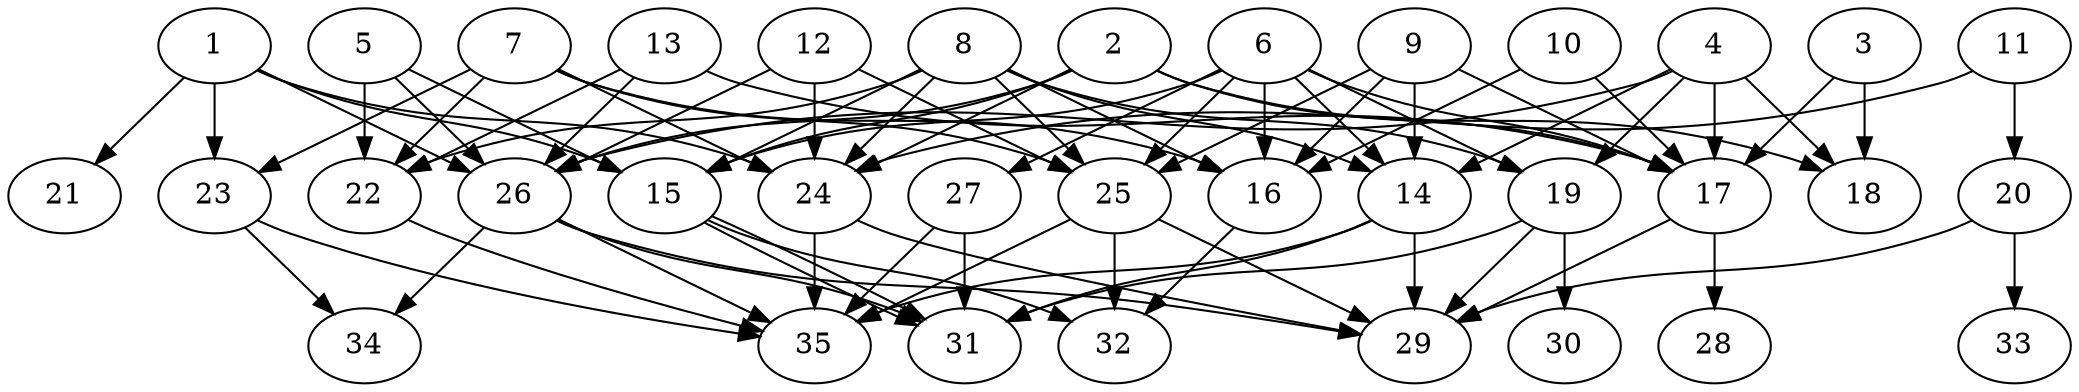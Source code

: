 // DAG automatically generated by daggen at Thu Oct  3 14:05:37 2019
// ./daggen --dot -n 35 --ccr 0.4 --fat 0.7 --regular 0.7 --density 0.5 --mindata 5242880 --maxdata 52428800 
digraph G {
  1 [size="108974080", alpha="0.14", expect_size="43589632"] 
  1 -> 15 [size ="43589632"]
  1 -> 21 [size ="43589632"]
  1 -> 23 [size ="43589632"]
  1 -> 24 [size ="43589632"]
  1 -> 26 [size ="43589632"]
  2 [size="96552960", alpha="0.05", expect_size="38621184"] 
  2 -> 15 [size ="38621184"]
  2 -> 17 [size ="38621184"]
  2 -> 18 [size ="38621184"]
  2 -> 24 [size ="38621184"]
  2 -> 26 [size ="38621184"]
  3 [size="82936320", alpha="0.20", expect_size="33174528"] 
  3 -> 17 [size ="33174528"]
  3 -> 18 [size ="33174528"]
  4 [size="45923840", alpha="0.03", expect_size="18369536"] 
  4 -> 14 [size ="18369536"]
  4 -> 17 [size ="18369536"]
  4 -> 18 [size ="18369536"]
  4 -> 19 [size ="18369536"]
  4 -> 26 [size ="18369536"]
  5 [size="57134080", alpha="0.11", expect_size="22853632"] 
  5 -> 15 [size ="22853632"]
  5 -> 22 [size ="22853632"]
  5 -> 26 [size ="22853632"]
  6 [size="39749120", alpha="0.15", expect_size="15899648"] 
  6 -> 14 [size ="15899648"]
  6 -> 15 [size ="15899648"]
  6 -> 16 [size ="15899648"]
  6 -> 17 [size ="15899648"]
  6 -> 19 [size ="15899648"]
  6 -> 25 [size ="15899648"]
  6 -> 27 [size ="15899648"]
  7 [size="31075840", alpha="0.06", expect_size="12430336"] 
  7 -> 16 [size ="12430336"]
  7 -> 22 [size ="12430336"]
  7 -> 23 [size ="12430336"]
  7 -> 24 [size ="12430336"]
  7 -> 25 [size ="12430336"]
  8 [size="32384000", alpha="0.14", expect_size="12953600"] 
  8 -> 14 [size ="12953600"]
  8 -> 15 [size ="12953600"]
  8 -> 16 [size ="12953600"]
  8 -> 19 [size ="12953600"]
  8 -> 22 [size ="12953600"]
  8 -> 24 [size ="12953600"]
  8 -> 25 [size ="12953600"]
  9 [size="130682880", alpha="0.02", expect_size="52273152"] 
  9 -> 14 [size ="52273152"]
  9 -> 16 [size ="52273152"]
  9 -> 17 [size ="52273152"]
  9 -> 25 [size ="52273152"]
  10 [size="43619840", alpha="0.18", expect_size="17447936"] 
  10 -> 16 [size ="17447936"]
  10 -> 17 [size ="17447936"]
  11 [size="93470720", alpha="0.15", expect_size="37388288"] 
  11 -> 20 [size ="37388288"]
  11 -> 24 [size ="37388288"]
  12 [size="55720960", alpha="0.17", expect_size="22288384"] 
  12 -> 24 [size ="22288384"]
  12 -> 25 [size ="22288384"]
  12 -> 26 [size ="22288384"]
  13 [size="83617280", alpha="0.20", expect_size="33446912"] 
  13 -> 17 [size ="33446912"]
  13 -> 22 [size ="33446912"]
  13 -> 26 [size ="33446912"]
  14 [size="80742400", alpha="0.15", expect_size="32296960"] 
  14 -> 29 [size ="32296960"]
  14 -> 31 [size ="32296960"]
  14 -> 35 [size ="32296960"]
  15 [size="96903680", alpha="0.15", expect_size="38761472"] 
  15 -> 31 [size ="38761472"]
  15 -> 31 [size ="38761472"]
  15 -> 32 [size ="38761472"]
  16 [size="45652480", alpha="0.06", expect_size="18260992"] 
  16 -> 32 [size ="18260992"]
  17 [size="18585600", alpha="0.20", expect_size="7434240"] 
  17 -> 28 [size ="7434240"]
  17 -> 29 [size ="7434240"]
  18 [size="54251520", alpha="0.08", expect_size="21700608"] 
  19 [size="16069120", alpha="0.12", expect_size="6427648"] 
  19 -> 29 [size ="6427648"]
  19 -> 30 [size ="6427648"]
  19 -> 31 [size ="6427648"]
  20 [size="26808320", alpha="0.10", expect_size="10723328"] 
  20 -> 29 [size ="10723328"]
  20 -> 33 [size ="10723328"]
  21 [size="17285120", alpha="0.05", expect_size="6914048"] 
  22 [size="105090560", alpha="0.13", expect_size="42036224"] 
  22 -> 35 [size ="42036224"]
  23 [size="85025280", alpha="0.13", expect_size="34010112"] 
  23 -> 34 [size ="34010112"]
  23 -> 35 [size ="34010112"]
  24 [size="82270720", alpha="0.19", expect_size="32908288"] 
  24 -> 29 [size ="32908288"]
  24 -> 35 [size ="32908288"]
  25 [size="50977280", alpha="0.12", expect_size="20390912"] 
  25 -> 29 [size ="20390912"]
  25 -> 32 [size ="20390912"]
  25 -> 35 [size ="20390912"]
  26 [size="19079680", alpha="0.10", expect_size="7631872"] 
  26 -> 29 [size ="7631872"]
  26 -> 31 [size ="7631872"]
  26 -> 34 [size ="7631872"]
  26 -> 35 [size ="7631872"]
  27 [size="53178880", alpha="0.11", expect_size="21271552"] 
  27 -> 31 [size ="21271552"]
  27 -> 35 [size ="21271552"]
  28 [size="52200960", alpha="0.15", expect_size="20880384"] 
  29 [size="100364800", alpha="0.19", expect_size="40145920"] 
  30 [size="55198720", alpha="0.08", expect_size="22079488"] 
  31 [size="115947520", alpha="0.11", expect_size="46379008"] 
  32 [size="24581120", alpha="0.01", expect_size="9832448"] 
  33 [size="100480000", alpha="0.03", expect_size="40192000"] 
  34 [size="59576320", alpha="0.16", expect_size="23830528"] 
  35 [size="52654080", alpha="0.04", expect_size="21061632"] 
}
